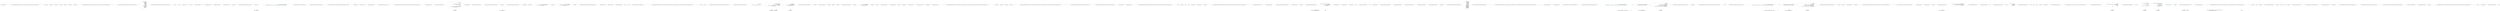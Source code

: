 digraph  {
n13 [label="CommandLine.Core.OptionSpecification", span=""];
n0 [cluster="CommandLine.Core.OptionSpecification.OptionSpecification(string, string, bool, string, int, int, char, CommandLine.Infrastructure.Maybe<object>, System.Type, string, string, System.Collections.Generic.IEnumerable<string>)", label="Entry CommandLine.Core.OptionSpecification.OptionSpecification(string, string, bool, string, int, int, char, CommandLine.Infrastructure.Maybe<object>, System.Type, string, string, System.Collections.Generic.IEnumerable<string>)", span="17-17"];
n1 [cluster="CommandLine.Core.OptionSpecification.OptionSpecification(string, string, bool, string, int, int, char, CommandLine.Infrastructure.Maybe<object>, System.Type, string, string, System.Collections.Generic.IEnumerable<string>)", label="this.shortName = shortName", span="20-20"];
n2 [cluster="CommandLine.Core.OptionSpecification.OptionSpecification(string, string, bool, string, int, int, char, CommandLine.Infrastructure.Maybe<object>, System.Type, string, string, System.Collections.Generic.IEnumerable<string>)", label="this.longName = longName", span="21-21"];
n3 [cluster="CommandLine.Core.OptionSpecification.OptionSpecification(string, string, bool, string, int, int, char, CommandLine.Infrastructure.Maybe<object>, System.Type, string, string, System.Collections.Generic.IEnumerable<string>)", label="this.separator = separator", span="22-22"];
n4 [cluster="CommandLine.Core.OptionSpecification.OptionSpecification(string, string, bool, string, int, int, char, CommandLine.Infrastructure.Maybe<object>, System.Type, string, string, System.Collections.Generic.IEnumerable<string>)", label="this.setName = setName", span="23-23"];
n5 [cluster="CommandLine.Core.OptionSpecification.OptionSpecification(string, string, bool, string, int, int, char, CommandLine.Infrastructure.Maybe<object>, System.Type, string, string, System.Collections.Generic.IEnumerable<string>)", label="this.helpText = helpText", span="24-24"];
n6 [cluster="CommandLine.Core.OptionSpecification.OptionSpecification(string, string, bool, string, int, int, char, CommandLine.Infrastructure.Maybe<object>, System.Type, string, string, System.Collections.Generic.IEnumerable<string>)", label="this.metaValue = metaValue", span="25-25"];
n7 [cluster="CommandLine.Core.OptionSpecification.OptionSpecification(string, string, bool, string, int, int, char, CommandLine.Infrastructure.Maybe<object>, System.Type, string, string, System.Collections.Generic.IEnumerable<string>)", label="this.enumValues = enumValues", span="26-26"];
n8 [cluster="CommandLine.Core.OptionSpecification.OptionSpecification(string, string, bool, string, int, int, char, CommandLine.Infrastructure.Maybe<object>, System.Type, string, string, System.Collections.Generic.IEnumerable<string>)", label="Exit CommandLine.Core.OptionSpecification.OptionSpecification(string, string, bool, string, int, int, char, CommandLine.Infrastructure.Maybe<object>, System.Type, string, string, System.Collections.Generic.IEnumerable<string>)", span="17-17"];
n9 [cluster="CommandLine.Core.OptionSpecification.FromAttribute(CommandLine.OptionAttribute, System.Type, System.Collections.Generic.IEnumerable<string>)", label="Entry CommandLine.Core.OptionSpecification.FromAttribute(CommandLine.OptionAttribute, System.Type, System.Collections.Generic.IEnumerable<string>)", span="29-29"];
n10 [cluster="CommandLine.Core.OptionSpecification.FromAttribute(CommandLine.OptionAttribute, System.Type, System.Collections.Generic.IEnumerable<string>)", label="return new OptionSpecification(\r\n                attribute.ShortName,\r\n                attribute.LongName,\r\n                attribute.Required,\r\n                attribute.SetName,\r\n                attribute.Min,\r\n                attribute.Max,\r\n                attribute.Separator,\r\n                attribute.DefaultValue.ToMaybe(),\r\n                conversionType,\r\n                attribute.HelpText,\r\n                attribute.MetaValue,\r\n                enumValues);", span="31-43"];
n11 [cluster="CommandLine.Core.OptionSpecification.FromAttribute(CommandLine.OptionAttribute, System.Type, System.Collections.Generic.IEnumerable<string>)", label="Exit CommandLine.Core.OptionSpecification.FromAttribute(CommandLine.OptionAttribute, System.Type, System.Collections.Generic.IEnumerable<string>)", span="29-29"];
n12 [cluster="T.ToMaybe<T>()", label="Entry T.ToMaybe<T>()", span="82-82"];
d3 [cluster="CommandLine.BaseAttribute.BaseAttribute()", color=green, community=0, label="helpText = string.Empty", prediction=0, span="24-24"];
d6 [label="CommandLine.BaseAttribute", span=""];
d2 [cluster="CommandLine.BaseAttribute.BaseAttribute()", label="max = -1", span="23-23"];
d4 [cluster="CommandLine.BaseAttribute.BaseAttribute()", color=green, community=0, label="metaValue = string.Empty", prediction=1, span="25-25"];
d5 [cluster="CommandLine.BaseAttribute.BaseAttribute()", label="Exit CommandLine.BaseAttribute.BaseAttribute()", span="20-20"];
d1 [cluster="CommandLine.BaseAttribute.BaseAttribute()", label="min = -1", span="22-22"];
d0 [cluster="CommandLine.BaseAttribute.BaseAttribute()", label="Entry CommandLine.BaseAttribute.BaseAttribute()", span="20-20"];
m1_8 [cluster="CommandLine.Infrastructure.Maybe.Nothing<T>()", file="NameLookupTests.cs", label="Entry CommandLine.Infrastructure.Maybe.Nothing<T>()", span="63-63"];
m1_6 [cluster="CommandLine.Infrastructure.Maybe.Just<T>(T)", file="NameLookupTests.cs", label="Entry CommandLine.Infrastructure.Maybe.Just<T>(T)", span="68-68"];
m1_7 [cluster="OptionSpecification.cstr", file="NameLookupTests.cs", label="Entry OptionSpecification.cstr", span=""];
m1_0 [cluster="CommandLine.Tests.Unit.Core.NameLookupTests.Lookup_name_of_sequence_option_with_separator()", file="NameLookupTests.cs", label="Entry CommandLine.Tests.Unit.Core.NameLookupTests.Lookup_name_of_sequence_option_with_separator()", span="14-14"];
m1_1 [cluster="CommandLine.Tests.Unit.Core.NameLookupTests.Lookup_name_of_sequence_option_with_separator()", file="NameLookupTests.cs", label="var expected = Maybe.Just(''.'')", span="17-17"];
m1_2 [cluster="CommandLine.Tests.Unit.Core.NameLookupTests.Lookup_name_of_sequence_option_with_separator()", color=green, community=0, file="NameLookupTests.cs", label="var specs = new[] { new OptionSpecification(string.Empty, ''string-seq'',\r\n                false, string.Empty, Maybe.Nothing<int>(), Maybe.Nothing<int>(), '.', null, string.Empty, string.Empty, new List<string>(), typeof(IEnumerable<string>), TargetType.Sequence)}", prediction=2, span="18-19"];
m1_4 [cluster="CommandLine.Tests.Unit.Core.NameLookupTests.Lookup_name_of_sequence_option_with_separator()", file="NameLookupTests.cs", label="expected.ShouldBeEquivalentTo(result)", span="25-25"];
m1_3 [cluster="CommandLine.Tests.Unit.Core.NameLookupTests.Lookup_name_of_sequence_option_with_separator()", file="NameLookupTests.cs", label="var result = NameLookup.HavingSeparator(''string-seq'', specs, StringComparer.InvariantCulture)", span="22-22"];
m1_5 [cluster="CommandLine.Tests.Unit.Core.NameLookupTests.Lookup_name_of_sequence_option_with_separator()", file="NameLookupTests.cs", label="Exit CommandLine.Tests.Unit.Core.NameLookupTests.Lookup_name_of_sequence_option_with_separator()", span="14-14"];
m1_10 [cluster="CommandLine.Core.NameLookup.HavingSeparator(string, System.Collections.Generic.IEnumerable<CommandLine.Core.OptionSpecification>, System.StringComparer)", file="NameLookupTests.cs", label="Entry CommandLine.Core.NameLookup.HavingSeparator(string, System.Collections.Generic.IEnumerable<CommandLine.Core.OptionSpecification>, System.StringComparer)", span="16-16"];
m1_11 [cluster="Unk.ShouldBeEquivalentTo", file="NameLookupTests.cs", label="Entry Unk.ShouldBeEquivalentTo", span=""];
m1_9 [cluster="System.Collections.Generic.List<T>.List()", file="NameLookupTests.cs", label="Entry System.Collections.Generic.List<T>.List()", span="0-0"];
m2_11 [cluster="CommandLine.Infrastructure.Maybe.Nothing<T>()", file="OptionAttribute.cs", label="Entry CommandLine.Infrastructure.Maybe.Nothing<T>()", span="63-63"];
m2_10 [cluster="System.Collections.Generic.IEnumerable<TSource>.Contains<TSource>(TSource)", file="OptionAttribute.cs", label="Entry System.Collections.Generic.IEnumerable<TSource>.Contains<TSource>(TSource)", span="0-0"];
m2_5 [cluster="CommandLine.Core.Scalar.Partition(System.Collections.Generic.IEnumerable<CommandLine.Core.Token>, System.Func<string, CommandLine.Infrastructure.Maybe<CommandLine.Core.TypeDescriptor>>)", file="OptionAttribute.cs", label="Entry CommandLine.Core.Scalar.Partition(System.Collections.Generic.IEnumerable<CommandLine.Core.Token>, System.Func<string, CommandLine.Infrastructure.Maybe<CommandLine.Core.TypeDescriptor>>)", span="11-11"];
m2_13 [cluster="CommandLine.Infrastructure.Maybe.Just<T>(T)", file="OptionAttribute.cs", label="Entry CommandLine.Infrastructure.Maybe.Just<T>(T)", span="68-68"];
m2_14 [cluster="CommandLine.Tests.Unit.Core.ScalarTests.Partition_scalar_values()", file="OptionAttribute.cs", label="Entry CommandLine.Tests.Unit.Core.ScalarTests.Partition_scalar_values()", span="28-28"];
m2_16 [cluster="CommandLine.Tests.Unit.Core.ScalarTests.Partition_scalar_values()", file="OptionAttribute.cs", label="var result = Scalar.Partition(\r\n                new []\r\n                    {\r\n                        Token.Name(''str''), Token.Value(''strvalue''), Token.Value(''freevalue''),\r\n                        Token.Name(''x''), Token.Value(''freevalue2'')\r\n                    },\r\n                name =>\r\n                    new[] { ''str'', ''int'' }.Contains(name)\r\n                        ? Maybe.Just(TypeDescriptor.Create(TypeDescriptorKind.Scalar, Maybe.Nothing<int>()))\r\n                        : Maybe.Nothing<TypeDescriptor>())", span="32-41"];
m2_17 [cluster="CommandLine.Tests.Unit.Core.ScalarTests.Partition_scalar_values()", file="OptionAttribute.cs", label="expected.ShouldAllBeEquivalentTo(result)", span="43-43"];
m2_18 [cluster="CommandLine.Tests.Unit.Core.ScalarTests.Partition_scalar_values()", file="OptionAttribute.cs", label="Exit CommandLine.Tests.Unit.Core.ScalarTests.Partition_scalar_values()", span="28-28"];
m2_0 [cluster="CommandLine.Tests.Unit.Core.ScalarTests.Partition_scalar_values_from_empty_token_sequence()", file="OptionAttribute.cs", label="Entry CommandLine.Tests.Unit.Core.ScalarTests.Partition_scalar_values_from_empty_token_sequence()", span="13-13"];
m2_1 [cluster="CommandLine.Tests.Unit.Core.ScalarTests.Partition_scalar_values_from_empty_token_sequence()", file="OptionAttribute.cs", label="var expected = new Token[] { }", span="15-15"];
m2_3 [cluster="CommandLine.Tests.Unit.Core.ScalarTests.Partition_scalar_values_from_empty_token_sequence()", file="OptionAttribute.cs", label="expected.ShouldAllBeEquivalentTo(result)", span="24-24"];
m2_4 [cluster="CommandLine.Tests.Unit.Core.ScalarTests.Partition_scalar_values_from_empty_token_sequence()", file="OptionAttribute.cs", label="Exit CommandLine.Tests.Unit.Core.ScalarTests.Partition_scalar_values_from_empty_token_sequence()", span="13-13"];
m2_6 [cluster="Unk.ShouldAllBeEquivalentTo", file="OptionAttribute.cs", label="Entry Unk.ShouldAllBeEquivalentTo", span=""];
m2_21 [cluster="lambda expression", file="OptionAttribute.cs", label="Entry lambda expression", span="38-41"];
m2_7 [cluster="lambda expression", file="OptionAttribute.cs", label="Entry lambda expression", span="19-22"];
m2_8 [cluster="lambda expression", file="OptionAttribute.cs", label="new[] { ''str'', ''int'' }.Contains(name)\r\n                        ? Maybe.Just(TypeDescriptor.Create(TypeDescriptorKind.Scalar, Maybe.Nothing<int>()))\r\n                        : Maybe.Nothing<TypeDescriptor>()", span="20-22"];
m2_9 [cluster="lambda expression", file="OptionAttribute.cs", label="Exit lambda expression", span="19-22"];
m2_22 [cluster="lambda expression", file="OptionAttribute.cs", label="new[] { ''str'', ''int'' }.Contains(name)\r\n                        ? Maybe.Just(TypeDescriptor.Create(TypeDescriptorKind.Scalar, Maybe.Nothing<int>()))\r\n                        : Maybe.Nothing<TypeDescriptor>()", span="39-41"];
m2_23 [cluster="lambda expression", file="OptionAttribute.cs", label="Exit lambda expression", span="38-41"];
m2_12 [cluster="CommandLine.Core.TypeDescriptor.Create(CommandLine.Core.TypeDescriptorKind, CommandLine.Infrastructure.Maybe<int>)", file="OptionAttribute.cs", label="Entry CommandLine.Core.TypeDescriptor.Create(CommandLine.Core.TypeDescriptorKind, CommandLine.Infrastructure.Maybe<int>)", span="36-36"];
m2_19 [cluster="CommandLine.Core.Token.Name(string)", file="OptionAttribute.cs", label="Entry CommandLine.Core.Token.Name(string)", span="19-19"];
m2_20 [cluster="CommandLine.Core.Token.Value(string)", file="OptionAttribute.cs", label="Entry CommandLine.Core.Token.Value(string)", span="24-24"];
m3_8 [cluster="CommandLine.Infrastructure.Maybe.Nothing<T>()", file="OptionMapperTests.cs", label="Entry CommandLine.Infrastructure.Maybe.Nothing<T>()", span="63-63"];
m3_12 [cluster="Unk.Create", file="OptionMapperTests.cs", label="Entry Unk.Create", span=""];
m3_13 [cluster="Unk.Where", file="OptionMapperTests.cs", label="Entry Unk.Where", span=""];
m3_6 [cluster="System.Collections.Generic.KeyValuePair<TKey, TValue>.KeyValuePair(TKey, TValue)", file="OptionMapperTests.cs", label="Entry System.Collections.Generic.KeyValuePair<TKey, TValue>.KeyValuePair(TKey, TValue)", span="0-0"];
m3_7 [cluster="CommandLine.Core.OptionSpecification.OptionSpecification(string, string, bool, string, CommandLine.Infrastructure.Maybe<int>, CommandLine.Infrastructure.Maybe<int>, char, CommandLine.Infrastructure.Maybe<object>, System.Type, CommandLine.Core.TargetType, string, string, System.Collections.Generic.IEnumerable<string>)", file="OptionMapperTests.cs", label="Entry CommandLine.Core.OptionSpecification.OptionSpecification(string, string, bool, string, CommandLine.Infrastructure.Maybe<int>, CommandLine.Infrastructure.Maybe<int>, char, CommandLine.Infrastructure.Maybe<object>, System.Type, CommandLine.Core.TargetType, string, string, System.Collections.Generic.IEnumerable<string>)", span="18-18"];
m3_11 [cluster="Unk.Single", file="OptionMapperTests.cs", label="Entry Unk.Single", span=""];
m3_15 [cluster="Unk.NotNull", file="OptionMapperTests.cs", label="Entry Unk.NotNull", span=""];
m3_27 [cluster="CommandLine.Core.TypeConverter.ChangeType(System.Collections.Generic.IEnumerable<string>, System.Type, bool, System.Globalization.CultureInfo)", file="OptionMapperTests.cs", label="Entry CommandLine.Core.TypeConverter.ChangeType(System.Collections.Generic.IEnumerable<string>, System.Type, bool, System.Globalization.CultureInfo)", span="12-12"];
m3_0 [cluster="CommandLine.Tests.Unit.Core.OptionMapperTests.Map_boolean_switch_creates_boolean_value()", file="OptionMapperTests.cs", label="Entry CommandLine.Tests.Unit.Core.OptionMapperTests.Map_boolean_switch_creates_boolean_value()", span="16-16"];
m3_1 [cluster="CommandLine.Tests.Unit.Core.OptionMapperTests.Map_boolean_switch_creates_boolean_value()", file="OptionMapperTests.cs", label="var tokenPartitions = new[]\r\n                {\r\n                    new KeyValuePair<string, IEnumerable<string>>(''x'', new [] { ''true'' })\r\n                }", span="19-22"];
m3_3 [cluster="CommandLine.Tests.Unit.Core.OptionMapperTests.Map_boolean_switch_creates_boolean_value()", file="OptionMapperTests.cs", label="var result = OptionMapper.MapValues(\r\n                specProps.Where(pt => pt.Specification.IsOption()),\r\n                tokenPartitions,\r\n                (vals, type, isScalar) => TypeConverter.ChangeType(vals, type, isScalar, CultureInfo.InvariantCulture),\r\n                StringComparer.InvariantCulture)", span="32-36"];
m3_4 [cluster="CommandLine.Tests.Unit.Core.OptionMapperTests.Map_boolean_switch_creates_boolean_value()", file="OptionMapperTests.cs", label="Assert.NotNull(result.Value.Single(\r\n                a => a.Specification.IsOption()\r\n                && ((OptionSpecification)a.Specification).ShortName.Equals(''x'')\r\n                && (bool)((Just<object>)a.Value).Value))", span="39-42"];
m3_5 [cluster="CommandLine.Tests.Unit.Core.OptionMapperTests.Map_boolean_switch_creates_boolean_value()", file="OptionMapperTests.cs", label="Exit CommandLine.Tests.Unit.Core.OptionMapperTests.Map_boolean_switch_creates_boolean_value()", span="16-16"];
m3_28 [cluster="lambda expression", file="OptionMapperTests.cs", label="Entry lambda expression", span="40-42"];
m3_16 [cluster="lambda expression", file="OptionMapperTests.cs", label="Entry lambda expression", span="27-27"];
m3_20 [cluster="lambda expression", file="OptionMapperTests.cs", label="Entry lambda expression", span="33-33"];
m3_24 [cluster="lambda expression", file="OptionMapperTests.cs", label="Entry lambda expression", span="35-35"];
m3_17 [cluster="lambda expression", file="OptionMapperTests.cs", label="p.Name.Equals(''BoolValue'', StringComparison.Ordinal)", span="27-27"];
m3_18 [cluster="lambda expression", file="OptionMapperTests.cs", label="Exit lambda expression", span="27-27"];
m3_21 [cluster="lambda expression", file="OptionMapperTests.cs", label="pt.Specification.IsOption()", span="33-33"];
m3_22 [cluster="lambda expression", file="OptionMapperTests.cs", label="Exit lambda expression", span="33-33"];
m3_25 [cluster="lambda expression", file="OptionMapperTests.cs", label="TypeConverter.ChangeType(vals, type, isScalar, CultureInfo.InvariantCulture)", span="35-35"];
m3_26 [cluster="lambda expression", file="OptionMapperTests.cs", label="Exit lambda expression", span="35-35"];
m3_29 [cluster="lambda expression", file="OptionMapperTests.cs", label="a.Specification.IsOption()\r\n                && ((OptionSpecification)a.Specification).ShortName.Equals(''x'')\r\n                && (bool)((Just<object>)a.Value).Value", span="40-42"];
m3_30 [cluster="lambda expression", file="OptionMapperTests.cs", label="Exit lambda expression", span="40-42"];
m3_31 [cluster="string.Equals(string)", file="OptionMapperTests.cs", label="Entry string.Equals(string)", span="0-0"];
m3_19 [cluster="string.Equals(string, System.StringComparison)", file="OptionMapperTests.cs", label="Entry string.Equals(string, System.StringComparison)", span="0-0"];
m3_23 [cluster="CommandLine.Core.Specification.IsOption()", file="OptionMapperTests.cs", label="Entry CommandLine.Core.Specification.IsOption()", span="10-10"];
m3_14 [cluster="Unk.MapValues", file="OptionMapperTests.cs", label="Entry Unk.MapValues", span=""];
m3_10 [cluster="System.Type.GetProperties()", file="OptionMapperTests.cs", label="Entry System.Type.GetProperties()", span="0-0"];
m3_9 [cluster="System.Collections.Generic.List<T>.List()", file="OptionMapperTests.cs", label="Entry System.Collections.Generic.List<T>.List()", span="0-0"];
m4_12 [cluster="CommandLine.Infrastructure.Maybe.Nothing<T>()", file="OptionSpecification.cs", label="Entry CommandLine.Infrastructure.Maybe.Nothing<T>()", span="63-63"];
m4_15 [cluster="System.Type.ToTargetType()", file="OptionSpecification.cs", label="Entry System.Type.ToTargetType()", span="47-47"];
m4_13 [cluster="CommandLine.Infrastructure.Maybe.Just<T>(T)", file="OptionSpecification.cs", label="Entry CommandLine.Infrastructure.Maybe.Just<T>(T)", span="68-68"];
m4_0 [cluster="CommandLine.Core.OptionSpecification.OptionSpecification(string, string, bool, string, CommandLine.Infrastructure.Maybe<int>, CommandLine.Infrastructure.Maybe<int>, char, CommandLine.Infrastructure.Maybe<object>, System.Type, CommandLine.Core.TargetType, string, string, System.Collections.Generic.IEnumerable<string>)", file="OptionSpecification.cs", label="Entry CommandLine.Core.OptionSpecification.OptionSpecification(string, string, bool, string, CommandLine.Infrastructure.Maybe<int>, CommandLine.Infrastructure.Maybe<int>, char, CommandLine.Infrastructure.Maybe<object>, System.Type, CommandLine.Core.TargetType, string, string, System.Collections.Generic.IEnumerable<string>)", span="18-18"];
m4_1 [cluster="CommandLine.Core.OptionSpecification.OptionSpecification(string, string, bool, string, CommandLine.Infrastructure.Maybe<int>, CommandLine.Infrastructure.Maybe<int>, char, CommandLine.Infrastructure.Maybe<object>, System.Type, CommandLine.Core.TargetType, string, string, System.Collections.Generic.IEnumerable<string>)", file="OptionSpecification.cs", label="this.shortName = shortName", span="23-23"];
m4_2 [cluster="CommandLine.Core.OptionSpecification.OptionSpecification(string, string, bool, string, CommandLine.Infrastructure.Maybe<int>, CommandLine.Infrastructure.Maybe<int>, char, CommandLine.Infrastructure.Maybe<object>, System.Type, CommandLine.Core.TargetType, string, string, System.Collections.Generic.IEnumerable<string>)", file="OptionSpecification.cs", label="this.longName = longName", span="24-24"];
m4_3 [cluster="CommandLine.Core.OptionSpecification.OptionSpecification(string, string, bool, string, CommandLine.Infrastructure.Maybe<int>, CommandLine.Infrastructure.Maybe<int>, char, CommandLine.Infrastructure.Maybe<object>, System.Type, CommandLine.Core.TargetType, string, string, System.Collections.Generic.IEnumerable<string>)", file="OptionSpecification.cs", label="this.separator = separator", span="25-25"];
m4_4 [cluster="CommandLine.Core.OptionSpecification.OptionSpecification(string, string, bool, string, CommandLine.Infrastructure.Maybe<int>, CommandLine.Infrastructure.Maybe<int>, char, CommandLine.Infrastructure.Maybe<object>, System.Type, CommandLine.Core.TargetType, string, string, System.Collections.Generic.IEnumerable<string>)", file="OptionSpecification.cs", label="this.setName = setName", span="26-26"];
m4_8 [cluster="CommandLine.Core.OptionSpecification.OptionSpecification(string, string, bool, string, CommandLine.Infrastructure.Maybe<int>, CommandLine.Infrastructure.Maybe<int>, char, CommandLine.Infrastructure.Maybe<object>, System.Type, CommandLine.Core.TargetType, string, string, System.Collections.Generic.IEnumerable<string>)", file="OptionSpecification.cs", label="Exit CommandLine.Core.OptionSpecification.OptionSpecification(string, string, bool, string, CommandLine.Infrastructure.Maybe<int>, CommandLine.Infrastructure.Maybe<int>, char, CommandLine.Infrastructure.Maybe<object>, System.Type, CommandLine.Core.TargetType, string, string, System.Collections.Generic.IEnumerable<string>)", span="18-18"];
m4_9 [cluster="CommandLine.Core.OptionSpecification.FromAttribute(CommandLine.OptionAttribute, System.Type, System.Collections.Generic.IEnumerable<string>)", file="OptionSpecification.cs", label="Entry CommandLine.Core.OptionSpecification.FromAttribute(CommandLine.OptionAttribute, System.Type, System.Collections.Generic.IEnumerable<string>)", span="32-32"];
m4_11 [cluster="CommandLine.Core.OptionSpecification.FromAttribute(CommandLine.OptionAttribute, System.Type, System.Collections.Generic.IEnumerable<string>)", file="OptionSpecification.cs", label="Exit CommandLine.Core.OptionSpecification.FromAttribute(CommandLine.OptionAttribute, System.Type, System.Collections.Generic.IEnumerable<string>)", span="32-32"];
m4_16 [file="OptionSpecification.cs", label="CommandLine.Core.OptionSpecification", span=""];
m5_27 [cluster="System.Linq.Enumerable.Empty<TResult>()", file="Specification.cs", label="Entry System.Linq.Enumerable.Empty<TResult>()", span="0-0"];
m5_0 [cluster="CommandLine.Core.Specification.Specification(CommandLine.Core.SpecificationType, bool, CommandLine.Infrastructure.Maybe<int>, CommandLine.Infrastructure.Maybe<int>, CommandLine.Infrastructure.Maybe<object>, System.Type, CommandLine.Core.TargetType)", file="Specification.cs", label="Entry CommandLine.Core.Specification.Specification(CommandLine.Core.SpecificationType, bool, CommandLine.Infrastructure.Maybe<int>, CommandLine.Infrastructure.Maybe<int>, CommandLine.Infrastructure.Maybe<object>, System.Type, CommandLine.Core.TargetType)", span="35-35"];
m5_1 [cluster="CommandLine.Core.Specification.Specification(CommandLine.Core.SpecificationType, bool, CommandLine.Infrastructure.Maybe<int>, CommandLine.Infrastructure.Maybe<int>, CommandLine.Infrastructure.Maybe<object>, System.Type, CommandLine.Core.TargetType)", file="Specification.cs", label="this.tag = tag", span="38-38"];
m5_2 [cluster="CommandLine.Core.Specification.Specification(CommandLine.Core.SpecificationType, bool, CommandLine.Infrastructure.Maybe<int>, CommandLine.Infrastructure.Maybe<int>, CommandLine.Infrastructure.Maybe<object>, System.Type, CommandLine.Core.TargetType)", file="Specification.cs", label="this.required = required", span="39-39"];
m5_3 [cluster="CommandLine.Core.Specification.Specification(CommandLine.Core.SpecificationType, bool, CommandLine.Infrastructure.Maybe<int>, CommandLine.Infrastructure.Maybe<int>, CommandLine.Infrastructure.Maybe<object>, System.Type, CommandLine.Core.TargetType)", file="Specification.cs", label="this.min = min", span="40-40"];
m5_4 [cluster="CommandLine.Core.Specification.Specification(CommandLine.Core.SpecificationType, bool, CommandLine.Infrastructure.Maybe<int>, CommandLine.Infrastructure.Maybe<int>, CommandLine.Infrastructure.Maybe<object>, System.Type, CommandLine.Core.TargetType)", file="Specification.cs", label="this.max = max", span="41-41"];
m5_5 [cluster="CommandLine.Core.Specification.Specification(CommandLine.Core.SpecificationType, bool, CommandLine.Infrastructure.Maybe<int>, CommandLine.Infrastructure.Maybe<int>, CommandLine.Infrastructure.Maybe<object>, System.Type, CommandLine.Core.TargetType)", file="Specification.cs", label="this.defaultValue = defaultValue", span="42-42"];
m5_6 [cluster="CommandLine.Core.Specification.Specification(CommandLine.Core.SpecificationType, bool, CommandLine.Infrastructure.Maybe<int>, CommandLine.Infrastructure.Maybe<int>, CommandLine.Infrastructure.Maybe<object>, System.Type, CommandLine.Core.TargetType)", file="Specification.cs", label="this.conversionType = conversionType", span="43-43"];
m5_7 [cluster="CommandLine.Core.Specification.Specification(CommandLine.Core.SpecificationType, bool, CommandLine.Infrastructure.Maybe<int>, CommandLine.Infrastructure.Maybe<int>, CommandLine.Infrastructure.Maybe<object>, System.Type, CommandLine.Core.TargetType)", file="Specification.cs", label="this.targetType = targetType", span="44-44"];
m5_8 [cluster="CommandLine.Core.Specification.Specification(CommandLine.Core.SpecificationType, bool, CommandLine.Infrastructure.Maybe<int>, CommandLine.Infrastructure.Maybe<int>, CommandLine.Infrastructure.Maybe<object>, System.Type, CommandLine.Core.TargetType)", file="Specification.cs", label="Exit CommandLine.Core.Specification.Specification(CommandLine.Core.SpecificationType, bool, CommandLine.Infrastructure.Maybe<int>, CommandLine.Infrastructure.Maybe<int>, CommandLine.Infrastructure.Maybe<object>, System.Type, CommandLine.Core.TargetType)", span="35-35"];
m5_24 [cluster="System.Collections.Generic.IEnumerable<TSource>.Count<TSource>()", file="Specification.cs", label="Entry System.Collections.Generic.IEnumerable<TSource>.Count<TSource>()", span="0-0"];
m5_23 [cluster="System.Collections.IEnumerable.OfType<TResult>()", file="Specification.cs", label="Entry System.Collections.IEnumerable.OfType<TResult>()", span="0-0"];
m5_31 [cluster="CommandLine.Core.ValueSpecification.FromAttribute(CommandLine.ValueAttribute, System.Type)", file="Specification.cs", label="Entry CommandLine.Core.ValueSpecification.FromAttribute(CommandLine.ValueAttribute, System.Type)", span="18-18"];
m5_26 [cluster="System.Enum.GetNames(System.Type)", file="Specification.cs", label="Entry System.Enum.GetNames(System.Type)", span="0-0"];
m5_29 [cluster="string.ToLowerInvariant()", file="Specification.cs", label="Entry string.ToLowerInvariant()", span="0-0"];
m5_9 [cluster="CommandLine.Core.Specification.FromProperty(System.Reflection.PropertyInfo)", file="Specification.cs", label="Entry CommandLine.Core.Specification.FromProperty(System.Reflection.PropertyInfo)", span="82-82"];
m5_10 [cluster="CommandLine.Core.Specification.FromProperty(System.Reflection.PropertyInfo)", file="Specification.cs", label="var attrs = property.GetCustomAttributes(true)", span="84-84"];
m5_13 [cluster="CommandLine.Core.Specification.FromProperty(System.Reflection.PropertyInfo)", file="Specification.cs", label="var spec = OptionSpecification.FromAttribute(oa.Single(), property.PropertyType,\r\n                    property.PropertyType.IsEnum\r\n                        ? Enum.GetNames(property.PropertyType)\r\n                        : Enumerable.Empty<string>())", span="88-91"];
m5_15 [cluster="CommandLine.Core.Specification.FromProperty(System.Reflection.PropertyInfo)", file="Specification.cs", label="return spec.WithLongName(property.Name.ToLowerInvariant());", span="94-94"];
m5_11 [cluster="CommandLine.Core.Specification.FromProperty(System.Reflection.PropertyInfo)", file="Specification.cs", label="var oa = attrs.OfType<OptionAttribute>()", span="85-85"];
m5_17 [cluster="CommandLine.Core.Specification.FromProperty(System.Reflection.PropertyInfo)", file="Specification.cs", label="var va = attrs.OfType<ValueAttribute>()", span="99-99"];
m5_12 [cluster="CommandLine.Core.Specification.FromProperty(System.Reflection.PropertyInfo)", file="Specification.cs", label="oa.Count() == 1", span="86-86"];
m5_14 [cluster="CommandLine.Core.Specification.FromProperty(System.Reflection.PropertyInfo)", file="Specification.cs", label="spec.ShortName.Length == 0 && spec.LongName.Length == 0", span="92-92"];
m5_16 [cluster="CommandLine.Core.Specification.FromProperty(System.Reflection.PropertyInfo)", file="Specification.cs", label="return spec;", span="96-96"];
m5_18 [cluster="CommandLine.Core.Specification.FromProperty(System.Reflection.PropertyInfo)", file="Specification.cs", label="va.Count() == 1", span="100-100"];
m5_20 [cluster="CommandLine.Core.Specification.FromProperty(System.Reflection.PropertyInfo)", file="Specification.cs", label="throw new InvalidOperationException();", span="105-105"];
m5_21 [cluster="CommandLine.Core.Specification.FromProperty(System.Reflection.PropertyInfo)", file="Specification.cs", label="Exit CommandLine.Core.Specification.FromProperty(System.Reflection.PropertyInfo)", span="82-82"];
m5_22 [cluster="System.Reflection.MemberInfo.GetCustomAttributes(bool)", file="Specification.cs", label="Entry System.Reflection.MemberInfo.GetCustomAttributes(bool)", span="0-0"];
m5_25 [cluster="System.Collections.Generic.IEnumerable<TSource>.Single<TSource>()", file="Specification.cs", label="Entry System.Collections.Generic.IEnumerable<TSource>.Single<TSource>()", span="0-0"];
m5_30 [cluster="CommandLine.Core.OptionSpecification.WithLongName(string)", file="Specification.cs", label="Entry CommandLine.Core.OptionSpecification.WithLongName(string)", span="20-20"];
m5_32 [cluster="System.InvalidOperationException.InvalidOperationException()", file="Specification.cs", label="Entry System.InvalidOperationException.InvalidOperationException()", span="0-0"];
m5_33 [file="Specification.cs", label="CommandLine.Core.Specification", span=""];
m6_6 [cluster="CommandLine.Core.SpecificationExtensions.WithLongName(CommandLine.Core.OptionSpecification, string)", file="SpecificationExtensions.cs", label="Entry CommandLine.Core.SpecificationExtensions.WithLongName(CommandLine.Core.OptionSpecification, string)", span="20-20"];
m6_7 [cluster="CommandLine.Core.SpecificationExtensions.WithLongName(CommandLine.Core.OptionSpecification, string)", color=green, community=0, file="SpecificationExtensions.cs", label="return new OptionSpecification(\r\n                specification.ShortName,\r\n                newLongName,\r\n                specification.Required,\r\n                specification.SetName,\r\n                specification.Min,\r\n                specification.Max,\r\n                specification.Separator,\r\n                specification.DefaultValue,\r\n                specification.ConversionType,\r\n                specification.TargetType,\r\n                specification.HelpText,\r\n                specification.MetaValue,\r\n                specification.EnumValues);", prediction=3, span="22-35"];
m6_8 [cluster="CommandLine.Core.SpecificationExtensions.WithLongName(CommandLine.Core.OptionSpecification, string)", file="SpecificationExtensions.cs", label="Exit CommandLine.Core.SpecificationExtensions.WithLongName(CommandLine.Core.OptionSpecification, string)", span="20-20"];
m6_9 [cluster="CommandLine.Core.OptionSpecification.OptionSpecification(string, string, bool, string, CommandLine.Infrastructure.Maybe<int>, CommandLine.Infrastructure.Maybe<int>, char, CommandLine.Infrastructure.Maybe<object>, System.Type, CommandLine.Core.TargetType, string, string, System.Collections.Generic.IEnumerable<string>)", file="SpecificationExtensions.cs", label="Entry CommandLine.Core.OptionSpecification.OptionSpecification(string, string, bool, string, CommandLine.Infrastructure.Maybe<int>, CommandLine.Infrastructure.Maybe<int>, char, CommandLine.Infrastructure.Maybe<object>, System.Type, CommandLine.Core.TargetType, string, string, System.Collections.Generic.IEnumerable<string>)", span="18-18"];
m7_9 [cluster="CommandLine.Infrastructure.Maybe.Nothing<T>()", file="TokenizerTests.cs", label="Entry CommandLine.Infrastructure.Maybe.Nothing<T>()", span="63-63"];
m7_11 [cluster="System.Linq.Enumerable.Empty<TResult>()", file="TokenizerTests.cs", label="Entry System.Linq.Enumerable.Empty<TResult>()", span="0-0"];
m7_13 [cluster="CommandLine.Core.StatePair.Create<T>(T, System.Collections.Generic.IEnumerable<CommandLine.Error>)", file="TokenizerTests.cs", label="Entry CommandLine.Core.StatePair.Create<T>(T, System.Collections.Generic.IEnumerable<CommandLine.Error>)", span="58-58"];
m7_21 [cluster="CommandLine.Tests.Unit.Core.TokenizerTests.Explode_scalar_with_separator_in_even_args_input_returns_sequence()", file="TokenizerTests.cs", label="Entry CommandLine.Tests.Unit.Core.TokenizerTests.Explode_scalar_with_separator_in_even_args_input_returns_sequence()", span="38-38"];
m7_23 [cluster="CommandLine.Tests.Unit.Core.TokenizerTests.Explode_scalar_with_separator_in_even_args_input_returns_sequence()", color=green, community=0, file="TokenizerTests.cs", label="var specs = new[] { new OptionSpecification(string.Empty, ''string-seq'',\r\n                false, string.Empty, Maybe.Nothing<int>(), Maybe.Nothing<int>(), ',', null, string.Empty, string.Empty, new List<string>(), typeof(IEnumerable<string>), TargetType.Sequence)}", prediction=4, span="43-44"];
m7_22 [cluster="CommandLine.Tests.Unit.Core.TokenizerTests.Explode_scalar_with_separator_in_even_args_input_returns_sequence()", file="TokenizerTests.cs", label="var expectedTokens = new[] { Token.Name(''x''), Token.Name(''string-seq''),\r\n                Token.Value(''aaa''), Token.Value(''bb''),  Token.Value(''cccc''), Token.Name(''switch'') }", span="41-42"];
m7_24 [cluster="CommandLine.Tests.Unit.Core.TokenizerTests.Explode_scalar_with_separator_in_even_args_input_returns_sequence()", file="TokenizerTests.cs", label="var result =\r\n                Tokenizer.ExplodeOptionList(\r\n                    StatePair.Create(\r\n                        Enumerable.Empty<Token>().Concat(new[] { Token.Name(''x''),\r\n                            Token.Name(''string-seq''), Token.Value(''aaa,bb,cccc''), Token.Name(''switch'') }),\r\n                        Enumerable.Empty<Error>()),\r\n                        optionName => NameLookup.HavingSeparator(optionName, specs, StringComparer.InvariantCulture))", span="47-53"];
m7_25 [cluster="CommandLine.Tests.Unit.Core.TokenizerTests.Explode_scalar_with_separator_in_even_args_input_returns_sequence()", file="TokenizerTests.cs", label="Assert.True(expectedTokens.SequenceEqual(result.Value))", span="56-56"];
m7_26 [cluster="CommandLine.Tests.Unit.Core.TokenizerTests.Explode_scalar_with_separator_in_even_args_input_returns_sequence()", file="TokenizerTests.cs", label="Exit CommandLine.Tests.Unit.Core.TokenizerTests.Explode_scalar_with_separator_in_even_args_input_returns_sequence()", span="38-38"];
m7_8 [cluster="OptionSpecification.cstr", file="TokenizerTests.cs", label="Entry OptionSpecification.cstr", span=""];
m7_20 [cluster="CommandLine.Core.NameLookup.HavingSeparator(string, System.Collections.Generic.IEnumerable<CommandLine.Core.OptionSpecification>, System.StringComparer)", file="TokenizerTests.cs", label="Entry CommandLine.Core.NameLookup.HavingSeparator(string, System.Collections.Generic.IEnumerable<CommandLine.Core.OptionSpecification>, System.StringComparer)", span="16-16"];
m7_16 [cluster="Unk.True", file="TokenizerTests.cs", label="Entry Unk.True", span=""];
m7_0 [cluster="CommandLine.Tests.Unit.Core.TokenizerTests.Explode_scalar_with_separator_in_odd_args_input_returns_sequence()", file="TokenizerTests.cs", label="Entry CommandLine.Tests.Unit.Core.TokenizerTests.Explode_scalar_with_separator_in_odd_args_input_returns_sequence()", span="14-14"];
m7_2 [cluster="CommandLine.Tests.Unit.Core.TokenizerTests.Explode_scalar_with_separator_in_odd_args_input_returns_sequence()", color=green, community=0, file="TokenizerTests.cs", label="var specs = new[] { new OptionSpecification(string.Empty, ''string-seq'',\r\n                false, string.Empty, Maybe.Nothing<int>(), Maybe.Nothing<int>(), ',', null, string.Empty, string.Empty, new List<string>(), typeof(IEnumerable<string>), TargetType.Sequence)}", prediction=5, span="19-20"];
m7_1 [cluster="CommandLine.Tests.Unit.Core.TokenizerTests.Explode_scalar_with_separator_in_odd_args_input_returns_sequence()", file="TokenizerTests.cs", label="var expectedTokens = new[] { Token.Name(''i''), Token.Value(''10''), Token.Name(''string-seq''),\r\n                Token.Value(''aaa''), Token.Value(''bb''),  Token.Value(''cccc''), Token.Name(''switch'') }", span="17-18"];
m7_3 [cluster="CommandLine.Tests.Unit.Core.TokenizerTests.Explode_scalar_with_separator_in_odd_args_input_returns_sequence()", file="TokenizerTests.cs", label="var result =\r\n                Tokenizer.ExplodeOptionList(\r\n                    StatePair.Create(\r\n                        Enumerable.Empty<Token>().Concat(new[] { Token.Name(''i''), Token.Value(''10''),\r\n                            Token.Name(''string-seq''), Token.Value(''aaa,bb,cccc''), Token.Name(''switch'') }),\r\n                        Enumerable.Empty<Error>()),\r\n                        optionName => NameLookup.HavingSeparator(optionName, specs, StringComparer.InvariantCulture))", span="23-29"];
m7_4 [cluster="CommandLine.Tests.Unit.Core.TokenizerTests.Explode_scalar_with_separator_in_odd_args_input_returns_sequence()", file="TokenizerTests.cs", label="Assert.True(expectedTokens.SequenceEqual(result.Value))", span="32-32"];
m7_5 [cluster="CommandLine.Tests.Unit.Core.TokenizerTests.Explode_scalar_with_separator_in_odd_args_input_returns_sequence()", file="TokenizerTests.cs", label="Exit CommandLine.Tests.Unit.Core.TokenizerTests.Explode_scalar_with_separator_in_odd_args_input_returns_sequence()", span="14-14"];
m7_27 [cluster="lambda expression", file="TokenizerTests.cs", label="Entry lambda expression", span="53-53"];
m7_18 [cluster="lambda expression", file="TokenizerTests.cs", label="NameLookup.HavingSeparator(optionName, specs, StringComparer.InvariantCulture)", span="29-29"];
m7_28 [cluster="lambda expression", file="TokenizerTests.cs", label="NameLookup.HavingSeparator(optionName, specs, StringComparer.InvariantCulture)", span="53-53"];
m7_17 [cluster="lambda expression", file="TokenizerTests.cs", label="Entry lambda expression", span="29-29"];
m7_19 [cluster="lambda expression", file="TokenizerTests.cs", label="Exit lambda expression", span="29-29"];
m7_29 [cluster="lambda expression", file="TokenizerTests.cs", label="Exit lambda expression", span="53-53"];
m7_6 [cluster="CommandLine.Core.Token.Name(string)", file="TokenizerTests.cs", label="Entry CommandLine.Core.Token.Name(string)", span="19-19"];
m7_15 [cluster="Unk.SequenceEqual", file="TokenizerTests.cs", label="Entry Unk.SequenceEqual", span=""];
m7_14 [cluster="CommandLine.Core.Tokenizer.ExplodeOptionList(CommandLine.Core.StatePair<System.Collections.Generic.IEnumerable<CommandLine.Core.Token>>, System.Func<string, CommandLine.Infrastructure.Maybe<char>>)", file="TokenizerTests.cs", label="Entry CommandLine.Core.Tokenizer.ExplodeOptionList(CommandLine.Core.StatePair<System.Collections.Generic.IEnumerable<CommandLine.Core.Token>>, System.Func<string, CommandLine.Infrastructure.Maybe<char>>)", span="44-44"];
m7_12 [cluster="System.Collections.Generic.IEnumerable<TSource>.Concat<TSource>(System.Collections.Generic.IEnumerable<TSource>)", file="TokenizerTests.cs", label="Entry System.Collections.Generic.IEnumerable<TSource>.Concat<TSource>(System.Collections.Generic.IEnumerable<TSource>)", span="0-0"];
m7_7 [cluster="CommandLine.Core.Token.Value(string)", file="TokenizerTests.cs", label="Entry CommandLine.Core.Token.Value(string)", span="24-24"];
m7_10 [cluster="System.Collections.Generic.List<T>.List()", file="TokenizerTests.cs", label="Entry System.Collections.Generic.List<T>.List()", span="0-0"];
m7_30 [file="TokenizerTests.cs", label=specs, span=""];
m7_31 [file="TokenizerTests.cs", label=specs, span=""];
m9_17 [cluster="Unk.SingleOrDefault", file="ValueSpecification.cs", label="Entry Unk.SingleOrDefault", span=""];
m9_84 [cluster="CommandLine.Core.ReflectionExtensions.IsMutable(System.Type)", file="ValueSpecification.cs", label="Entry CommandLine.Core.ReflectionExtensions.IsMutable(System.Type)", span="128-128"];
m9_85 [cluster="CommandLine.Core.ReflectionExtensions.IsMutable(System.Type)", file="ValueSpecification.cs", label="Func<bool> isMutable = () => {\r\n                var props = type.GetProperties(BindingFlags.Public | BindingFlags.Instance).Any(p => p.CanWrite);\r\n                var fields = type.GetFields(BindingFlags.Public | BindingFlags.Instance).Any();\r\n                return props || fields;\r\n            }", span="130-134"];
m9_86 [cluster="CommandLine.Core.ReflectionExtensions.IsMutable(System.Type)", file="ValueSpecification.cs", label="return type != typeof(object) ? isMutable() : true;", span="135-135"];
m9_87 [cluster="CommandLine.Core.ReflectionExtensions.IsMutable(System.Type)", file="ValueSpecification.cs", label="Exit CommandLine.Core.ReflectionExtensions.IsMutable(System.Type)", span="128-128"];
m9_94 [cluster="System.Type.GetFields(System.Reflection.BindingFlags)", file="ValueSpecification.cs", label="Entry System.Type.GetFields(System.Reflection.BindingFlags)", span="0-0"];
m9_6 [cluster="Unk.>", file="ValueSpecification.cs", label="Entry Unk.>", span=""];
m9_75 [cluster="CommandLine.Core.ReflectionExtensions.GetDefaultValue(System.Type)", file="ValueSpecification.cs", label="Entry CommandLine.Core.ReflectionExtensions.GetDefaultValue(System.Type)", span="119-119"];
m9_77 [cluster="CommandLine.Core.ReflectionExtensions.GetDefaultValue(System.Type)", file="ValueSpecification.cs", label="return e.Compile()();", span="125-125"];
m9_76 [cluster="CommandLine.Core.ReflectionExtensions.GetDefaultValue(System.Type)", file="ValueSpecification.cs", label="var e = Expression.Lambda<Func<object>>(\r\n                Expression.Convert(\r\n                    Expression.Default(type),\r\n                    typeof(object)))", span="121-124"];
m9_78 [cluster="CommandLine.Core.ReflectionExtensions.GetDefaultValue(System.Type)", file="ValueSpecification.cs", label="Exit CommandLine.Core.ReflectionExtensions.GetDefaultValue(System.Type)", span="119-119"];
m9_7 [cluster="Unk.Any", file="ValueSpecification.cs", label="Entry Unk.Any", span=""];
m9_8 [cluster="Unk.First", file="ValueSpecification.cs", label="Entry Unk.First", span=""];
m9_45 [cluster="Unk.Where", file="ValueSpecification.cs", label="Entry Unk.Where", span=""];
m9_18 [cluster="Unk.ToMaybe", file="ValueSpecification.cs", label="Entry Unk.ToMaybe", span=""];
m9_83 [cluster="System.Func<TResult>.Invoke()", file="ValueSpecification.cs", label="Entry System.Func<TResult>.Invoke()", span="0-0"];
m9_22 [cluster="System.Reflection.MemberInfo.GetCustomAttributes(System.Type, bool)", file="ValueSpecification.cs", label="Entry System.Reflection.MemberInfo.GetCustomAttributes(System.Type, bool)", span="0-0"];
m9_4 [cluster="System.Collections.Generic.IEnumerable<TSource>.SelectMany<TSource, TResult>(System.Func<TSource, System.Collections.Generic.IEnumerable<TResult>>)", file="ValueSpecification.cs", label="Entry System.Collections.Generic.IEnumerable<TSource>.SelectMany<TSource, TResult>(System.Func<TSource, System.Collections.Generic.IEnumerable<TResult>>)", span="0-0"];
m9_14 [cluster="CommandLine.Core.ReflectionExtensions.GetVerbSpecification(System.Type)", file="ValueSpecification.cs", label="Entry CommandLine.Core.ReflectionExtensions.GetVerbSpecification(System.Type)", span="27-27"];
m9_15 [cluster="CommandLine.Core.ReflectionExtensions.GetVerbSpecification(System.Type)", color=green, community=0, file="ValueSpecification.cs", label="return\r\n                (from attr in\r\n                 type.FlattenHierarchy().SelectMany(x => x.GetCustomAttributes(typeof(VerbAttribute), true))\r\n                 let vattr = (VerbAttribute)attr\r\n                 select vattr)\r\n                    .SingleOrDefault()\r\n                    .ToMaybe();", prediction=6, span="29-35"];
m9_16 [cluster="CommandLine.Core.ReflectionExtensions.GetVerbSpecification(System.Type)", file="ValueSpecification.cs", label="Exit CommandLine.Core.ReflectionExtensions.GetVerbSpecification(System.Type)", span="27-27"];
m9_9 [cluster="Unk.selector", file="ValueSpecification.cs", label="Entry Unk.selector", span=""];
m9_47 [cluster="lambda expression", file="ValueSpecification.cs", label="Entry lambda expression", span="79-83"];
m9_10 [cluster="lambda expression", file="ValueSpecification.cs", label="Entry lambda expression", span="18-18"];
m9_19 [cluster="lambda expression", file="ValueSpecification.cs", label="Entry lambda expression", span="31-31"];
m9_20 [cluster="lambda expression", color=green, community=0, file="ValueSpecification.cs", label="x.GetCustomAttributes(typeof(VerbAttribute), true)", prediction=7, span="31-31"];
m9_21 [cluster="lambda expression", file="ValueSpecification.cs", label="Exit lambda expression", span="31-31"];
m9_89 [cluster="lambda expression", file="ValueSpecification.cs", label="var props = type.GetProperties(BindingFlags.Public | BindingFlags.Instance).Any(p => p.CanWrite)", span="131-131"];
m9_48 [cluster="lambda expression", file="ValueSpecification.cs", label="specProp.Property.SetValue(current, selector(specProp))", span="81-81"];
m9_12 [cluster="lambda expression", file="ValueSpecification.cs", label="Exit lambda expression", span="18-18"];
m9_11 [cluster="lambda expression", file="ValueSpecification.cs", label="x.GetProperties()", span="18-18"];
m9_88 [cluster="lambda expression", file="ValueSpecification.cs", label="Entry lambda expression", span="130-134"];
m9_90 [cluster="lambda expression", file="ValueSpecification.cs", label="var fields = type.GetFields(BindingFlags.Public | BindingFlags.Instance).Any()", span="132-132"];
m9_96 [cluster="lambda expression", file="ValueSpecification.cs", label="Entry lambda expression", span="131-131"];
m9_91 [cluster="lambda expression", file="ValueSpecification.cs", label="return props || fields;", span="133-133"];
m9_49 [cluster="lambda expression", file="ValueSpecification.cs", label="return instance;", span="82-82"];
m9_92 [cluster="lambda expression", file="ValueSpecification.cs", label="Exit lambda expression", span="130-134"];
m9_98 [cluster="lambda expression", file="ValueSpecification.cs", label="Exit lambda expression", span="131-131"];
m9_97 [cluster="lambda expression", file="ValueSpecification.cs", label="p.CanWrite", span="131-131"];
m9_50 [cluster="lambda expression", file="ValueSpecification.cs", label="Exit lambda expression", span="79-83"];
m9_95 [cluster="System.Collections.Generic.IEnumerable<TSource>.Any<TSource>()", file="ValueSpecification.cs", label="Entry System.Collections.Generic.IEnumerable<TSource>.Any<TSource>()", span="0-0"];
m9_80 [cluster="System.Linq.Expressions.Expression.Convert(System.Linq.Expressions.Expression, System.Type)", file="ValueSpecification.cs", label="Entry System.Linq.Expressions.Expression.Convert(System.Linq.Expressions.Expression, System.Type)", span="0-0"];
m9_79 [cluster="System.Linq.Expressions.Expression.Default(System.Type)", file="ValueSpecification.cs", label="Entry System.Linq.Expressions.Expression.Default(System.Type)", span="0-0"];
m9_13 [cluster="System.Type.GetProperties()", file="ValueSpecification.cs", label="Entry System.Type.GetProperties()", span="0-0"];
m9_0 [cluster="CommandLine.Core.ReflectionExtensions.GetSpecifications<T>(System.Type, System.Func<System.Reflection.PropertyInfo, T>)", file="ValueSpecification.cs", label="Entry CommandLine.Core.ReflectionExtensions.GetSpecifications<T>(System.Type, System.Func<System.Reflection.PropertyInfo, T>)", span="16-16"];
m9_1 [cluster="CommandLine.Core.ReflectionExtensions.GetSpecifications<T>(System.Type, System.Func<System.Reflection.PropertyInfo, T>)", color=green, community=0, file="ValueSpecification.cs", label="return from pi in type.FlattenHierarchy().SelectMany(x => x.GetProperties())\r\n                   let attrs = pi.GetCustomAttributes(true)\r\n                   where\r\n                       attrs.OfType<OptionAttribute>().Any() ||\r\n                       attrs.OfType<ValueAttribute>().Any()\r\n                   group pi by pi.Name into g\r\n                   select selector(g.First());", prediction=8, span="18-24"];
m9_2 [cluster="CommandLine.Core.ReflectionExtensions.GetSpecifications<T>(System.Type, System.Func<System.Reflection.PropertyInfo, T>)", file="ValueSpecification.cs", label="Exit CommandLine.Core.ReflectionExtensions.GetSpecifications<T>(System.Type, System.Func<System.Reflection.PropertyInfo, T>)", span="16-16"];
m9_81 [cluster="System.Linq.Expressions.Expression.Lambda<TDelegate>(System.Linq.Expressions.Expression, params System.Linq.Expressions.ParameterExpression[])", file="ValueSpecification.cs", label="Entry System.Linq.Expressions.Expression.Lambda<TDelegate>(System.Linq.Expressions.Expression, params System.Linq.Expressions.ParameterExpression[])", span="0-0"];
m9_93 [cluster="System.Type.GetProperties(System.Reflection.BindingFlags)", file="ValueSpecification.cs", label="Entry System.Type.GetProperties(System.Reflection.BindingFlags)", span="0-0"];
m9_5 [cluster="System.Reflection.MemberInfo.GetCustomAttributes(bool)", file="ValueSpecification.cs", label="Entry System.Reflection.MemberInfo.GetCustomAttributes(bool)", span="0-0"];
m9_46 [cluster="Unk.Aggregate", file="ValueSpecification.cs", label="Entry Unk.Aggregate", span=""];
m9_42 [cluster="CommandLine.Core.ReflectionExtensions.SetProperties<T>(T, System.Collections.Generic.IEnumerable<CommandLine.Core.SpecificationProperty>, System.Func<CommandLine.Core.SpecificationProperty, bool>, System.Func<CommandLine.Core.SpecificationProperty, object>)", file="ValueSpecification.cs", label="Entry CommandLine.Core.ReflectionExtensions.SetProperties<T>(T, System.Collections.Generic.IEnumerable<CommandLine.Core.SpecificationProperty>, System.Func<CommandLine.Core.SpecificationProperty, bool>, System.Func<CommandLine.Core.SpecificationProperty, object>)", span="71-71"];
m9_43 [cluster="CommandLine.Core.ReflectionExtensions.SetProperties<T>(T, System.Collections.Generic.IEnumerable<CommandLine.Core.SpecificationProperty>, System.Func<CommandLine.Core.SpecificationProperty, bool>, System.Func<CommandLine.Core.SpecificationProperty, object>)", file="ValueSpecification.cs", label="return specProps.Where(predicate).Aggregate(\r\n                instance,\r\n                (current, specProp) =>\r\n                    {\r\n                        specProp.Property.SetValue(current, selector(specProp));\r\n                        return instance;\r\n                    });", span="77-83"];
m9_44 [cluster="CommandLine.Core.ReflectionExtensions.SetProperties<T>(T, System.Collections.Generic.IEnumerable<CommandLine.Core.SpecificationProperty>, System.Func<CommandLine.Core.SpecificationProperty, bool>, System.Func<CommandLine.Core.SpecificationProperty, object>)", file="ValueSpecification.cs", label="Exit CommandLine.Core.ReflectionExtensions.SetProperties<T>(T, System.Collections.Generic.IEnumerable<CommandLine.Core.SpecificationProperty>, System.Func<CommandLine.Core.SpecificationProperty, bool>, System.Func<CommandLine.Core.SpecificationProperty, object>)", span="71-71"];
m9_51 [cluster="Unk.SetValue", file="ValueSpecification.cs", label="Entry Unk.SetValue", span=""];
m9_3 [cluster="System.Type.FlattenHierarchy()", file="ValueSpecification.cs", label="Entry System.Type.FlattenHierarchy()", span="38-38"];
m9_82 [cluster="System.Linq.Expressions.Expression<TDelegate>.Compile()", file="ValueSpecification.cs", label="Entry System.Linq.Expressions.Expression<TDelegate>.Compile()", span="0-0"];
m9_126 [file="ValueSpecification.cs", label="System.Type", span=""];
m9_124 [file="ValueSpecification.cs", label="System.Func<CommandLine.Core.SpecificationProperty, object>", span=""];
m9_125 [file="ValueSpecification.cs", label=T, span=""];
m1_1 -> m1_4  [color=darkseagreen4, key=1, label=expected, style=dashed];
m2_16 -> m2_21  [color=darkseagreen4, key=1, label="lambda expression", style=dashed];
m2_1 -> m2_3  [color=darkseagreen4, key=1, label=expected, style=dashed];
m3_3 -> m3_20  [color=darkseagreen4, key=1, label="lambda expression", style=dashed];
m3_3 -> m3_24  [color=darkseagreen4, key=1, label="lambda expression", style=dashed];
m3_4 -> m3_28  [color=darkseagreen4, key=1, label="lambda expression", style=dashed];
m5_9 -> m5_15  [color=darkseagreen4, key=1, label="System.Reflection.PropertyInfo", style=dashed];
m5_13 -> m5_15  [color=darkseagreen4, key=1, label=spec, style=dashed];
m5_13 -> m5_16  [color=darkseagreen4, key=1, label=spec, style=dashed];
m7_23 -> m7_28  [color=green, key=1, label=specs, style=dashed];
m7_22 -> m7_25  [color=darkseagreen4, key=1, label=expectedTokens, style=dashed];
m7_24 -> m7_27  [color=darkseagreen4, key=1, label="lambda expression", style=dashed];
m7_2 -> m7_18  [color=green, key=1, label=specs, style=dashed];
m7_1 -> m7_4  [color=darkseagreen4, key=1, label=expectedTokens, style=dashed];
m7_3 -> m7_17  [color=darkseagreen4, key=1, label="lambda expression", style=dashed];
m7_30 -> m7_18  [color=darkseagreen4, key=1, label=specs, style=dashed];
m7_31 -> m7_28  [color=darkseagreen4, key=1, label=specs, style=dashed];
m9_84 -> m9_86  [color=darkseagreen4, key=1, label="System.Type", style=dashed];
m9_15 -> m9_19  [color=green, key=1, label="lambda expression", style=dashed];
m9_89 -> m9_96  [color=darkseagreen4, key=1, label="lambda expression", style=dashed];
m9_89 -> m9_91  [color=darkseagreen4, key=1, label=props, style=dashed];
m9_1 -> m9_10  [color=green, key=1, label="lambda expression", style=dashed];
m9_42 -> m9_48  [color=darkseagreen4, key=1, label="System.Func<CommandLine.Core.SpecificationProperty, object>", style=dashed];
m9_42 -> m9_49  [color=darkseagreen4, key=1, label=T, style=dashed];
m9_43 -> m9_47  [color=darkseagreen4, key=1, label="lambda expression", style=dashed];
m9_124 -> m9_48  [color=darkseagreen4, key=1, label="System.Func<CommandLine.Core.SpecificationProperty, object>", style=dashed];
m9_125 -> m9_49  [color=darkseagreen4, key=1, label=T, style=dashed];
}
